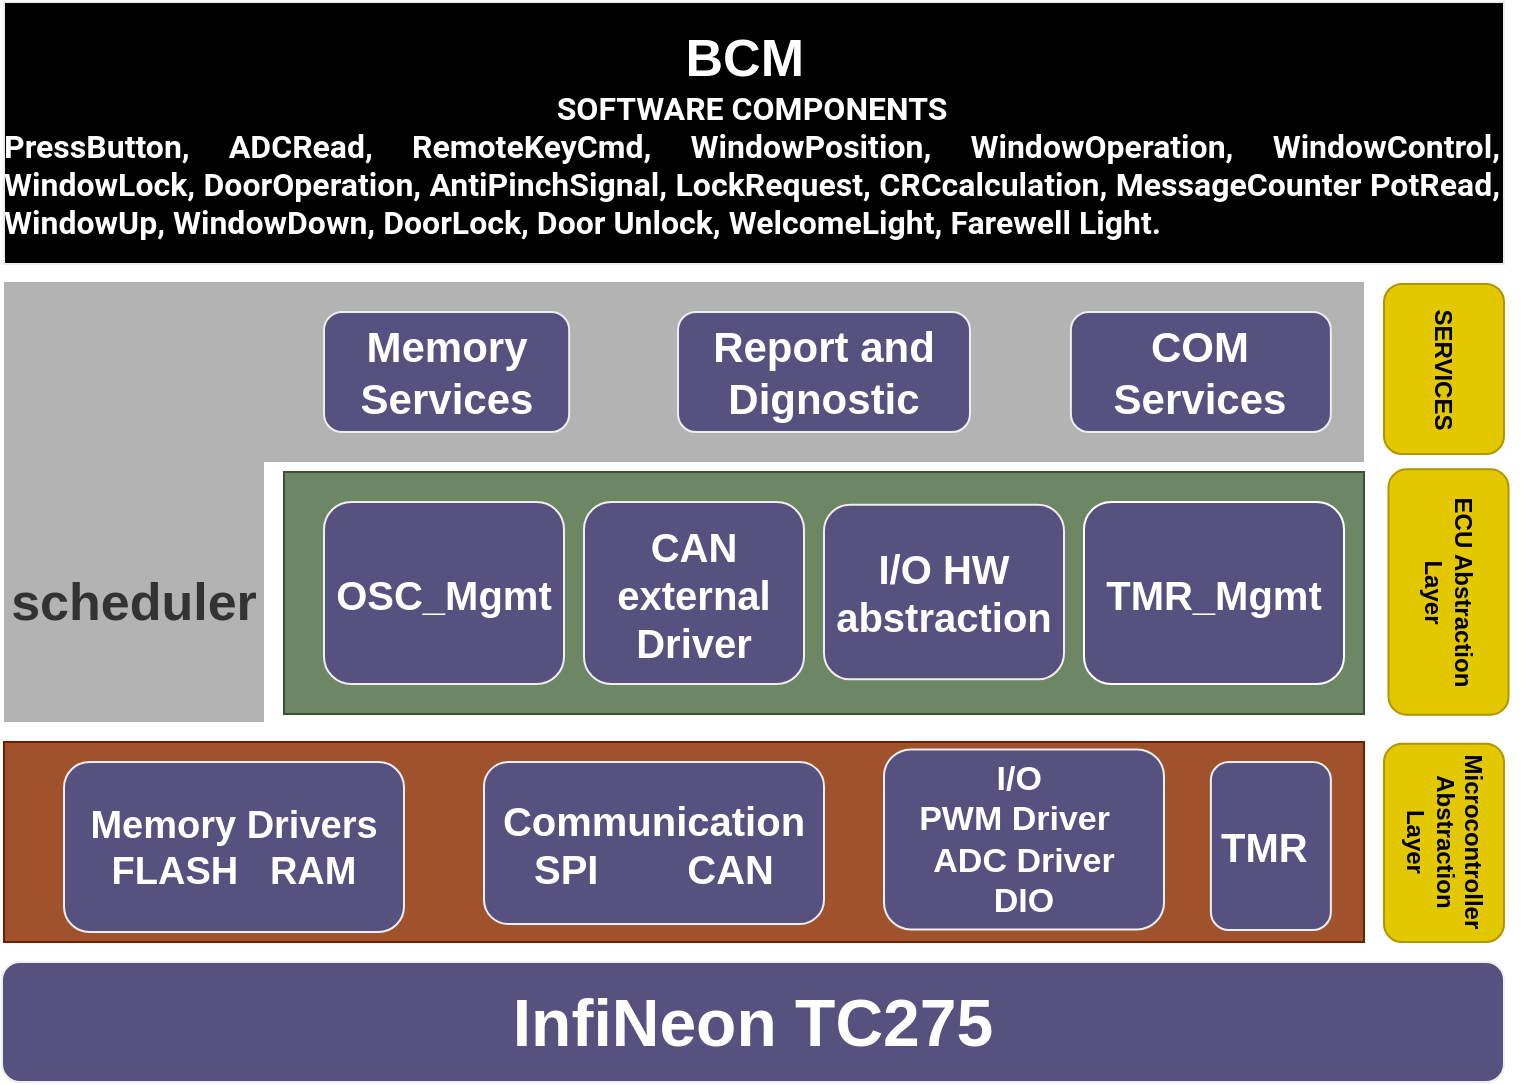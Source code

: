 <mxfile version="20.2.5" type="github" pages="2">
  <diagram id="0SxEWgDJXTkLoPQnoZ41" name="Página-1">
    <mxGraphModel dx="1117" dy="683" grid="1" gridSize="10" guides="1" tooltips="1" connect="1" arrows="1" fold="1" page="1" pageScale="1" pageWidth="1100" pageHeight="850" background="none" math="0" shadow="0">
      <root>
        <mxCell id="0" />
        <mxCell id="1" parent="0" />
        <mxCell id="ohxu8sP8Bl96CsR-l8yv-2" value="" style="group;fontStyle=1" parent="1" vertex="1" connectable="0">
          <mxGeometry x="170" y="270" width="763" height="400" as="geometry" />
        </mxCell>
        <mxCell id="y7Jgc8CN1VUmmyiaqalG-2" value="" style="rounded=0;whiteSpace=wrap;html=1;labelBackgroundColor=none;fontSize=42;fontColor=#FFFFFF;fillColor=#B3B3B3;strokeColor=none;" vertex="1" parent="ohxu8sP8Bl96CsR-l8yv-2">
          <mxGeometry width="680" height="90" as="geometry" />
        </mxCell>
        <mxCell id="y7Jgc8CN1VUmmyiaqalG-3" value="&lt;font size=&quot;1&quot; color=&quot;#333333&quot; style=&quot;&quot;&gt;&lt;b style=&quot;font-size: 26px;&quot;&gt;scheduler&lt;/b&gt;&lt;/font&gt;" style="rounded=0;whiteSpace=wrap;html=1;labelBackgroundColor=none;fontSize=42;fontColor=#FFFFFF;fillColor=#B3B3B3;strokeColor=none;" vertex="1" parent="ohxu8sP8Bl96CsR-l8yv-2">
          <mxGeometry y="90" width="130" height="130" as="geometry" />
        </mxCell>
        <mxCell id="E3UZA_A3aNp--UBdqJW4-23" value="Report and Dignostic" style="rounded=1;whiteSpace=wrap;html=1;fillColor=#56517E;strokeColor=#EEEEEE;fontColor=#FFFFFF;fontStyle=1;fontSize=21;" parent="ohxu8sP8Bl96CsR-l8yv-2" vertex="1">
          <mxGeometry x="337.01" y="15" width="145.98" height="60" as="geometry" />
        </mxCell>
        <mxCell id="E3UZA_A3aNp--UBdqJW4-22" value="Memory Services" style="rounded=1;whiteSpace=wrap;html=1;glass=0;fillColor=#56517E;strokeColor=#EEEEEE;fontColor=#FFFFFF;fontStyle=1;fontSize=21;" parent="ohxu8sP8Bl96CsR-l8yv-2" vertex="1">
          <mxGeometry x="160" y="15" width="122.6" height="60" as="geometry" />
        </mxCell>
        <mxCell id="WLYs_z4ydL6w-I-2daiW-27" value="" style="rounded=0;whiteSpace=wrap;html=1;fillColor=#6d8764;strokeColor=#3A5431;fontColor=#ffffff;fontStyle=1" parent="ohxu8sP8Bl96CsR-l8yv-2" vertex="1">
          <mxGeometry x="140" y="95" width="540" height="121" as="geometry" />
        </mxCell>
        <mxCell id="ohxu8sP8Bl96CsR-l8yv-5" value="&lt;b style=&quot;font-size: 20px;&quot;&gt;TMR_Mgmt&lt;/b&gt;" style="rounded=1;whiteSpace=wrap;html=1;labelBackgroundColor=none;fillColor=#56517E;strokeColor=#FFFFFF;fontColor=#ffffff;gradientColor=none;fontSize=20;" parent="ohxu8sP8Bl96CsR-l8yv-2" vertex="1">
          <mxGeometry x="540" y="110" width="130" height="91" as="geometry" />
        </mxCell>
        <mxCell id="WLYs_z4ydL6w-I-2daiW-42" value="CAN external Driver" style="rounded=1;whiteSpace=wrap;html=1;fillColor=#56517E;strokeColor=#EEEEEE;fontColor=#FFFFFF;fontStyle=1;fontSize=20;" parent="ohxu8sP8Bl96CsR-l8yv-2" vertex="1">
          <mxGeometry x="290" y="110" width="110" height="91" as="geometry" />
        </mxCell>
        <mxCell id="E3UZA_A3aNp--UBdqJW4-24" value="COM Services" style="rounded=1;whiteSpace=wrap;html=1;fillColor=#56517E;strokeColor=#EEEEEE;fontColor=#FFFFFF;fontStyle=1;fontSize=21;" parent="ohxu8sP8Bl96CsR-l8yv-2" vertex="1">
          <mxGeometry x="533.44" y="15" width="130" height="60" as="geometry" />
        </mxCell>
        <mxCell id="WLYs_z4ydL6w-I-2daiW-28" value="&lt;div style=&quot;text-align: start;&quot;&gt;&lt;br&gt;&lt;/div&gt;" style="rounded=0;whiteSpace=wrap;html=1;fillColor=#a0522d;strokeColor=#6D1F00;fontColor=#ffffff;fontStyle=1" parent="ohxu8sP8Bl96CsR-l8yv-2" vertex="1">
          <mxGeometry y="230" width="680" height="100" as="geometry" />
        </mxCell>
        <mxCell id="WLYs_z4ydL6w-I-2daiW-37" value="TMR&amp;nbsp;" style="rounded=1;whiteSpace=wrap;html=1;fillColor=#56517E;strokeColor=#EEEEEE;fontColor=#FFFFFF;fontStyle=1;fontSize=20;" parent="ohxu8sP8Bl96CsR-l8yv-2" vertex="1">
          <mxGeometry x="603.44" y="240" width="60" height="84" as="geometry" />
        </mxCell>
        <mxCell id="-VpKVAlxoK5pQndSyJa--5" value="I/O&amp;nbsp;&lt;br style=&quot;font-size: 17px;&quot;&gt;PWM Driver&amp;nbsp;&amp;nbsp;&lt;br style=&quot;font-size: 17px;&quot;&gt;ADC Driver&lt;br style=&quot;font-size: 17px;&quot;&gt;DIO" style="rounded=1;whiteSpace=wrap;html=1;fillColor=#56517E;strokeColor=#EEEEEE;fontColor=#FFFFFF;fontStyle=1;fontSize=17;" vertex="1" parent="ohxu8sP8Bl96CsR-l8yv-2">
          <mxGeometry x="440" y="233.69" width="140" height="90" as="geometry" />
        </mxCell>
        <mxCell id="-VpKVAlxoK5pQndSyJa--4" value="Communication&lt;br style=&quot;font-size: 20px;&quot;&gt;SPI&amp;nbsp; &amp;nbsp; &amp;nbsp; &amp;nbsp; CAN" style="rounded=1;whiteSpace=wrap;html=1;fillColor=#56517E;strokeColor=#EEEEEE;fontColor=#FFFFFF;fontStyle=1;fontSize=20;" vertex="1" parent="ohxu8sP8Bl96CsR-l8yv-2">
          <mxGeometry x="240" y="240" width="170" height="81" as="geometry" />
        </mxCell>
        <mxCell id="-VpKVAlxoK5pQndSyJa--3" value="Memory Drivers&lt;br style=&quot;font-size: 19px;&quot;&gt;FLASH&amp;nbsp; &amp;nbsp;RAM" style="rounded=1;whiteSpace=wrap;html=1;fillColor=#56517E;strokeColor=#EEEEEE;fontColor=#FFFFFF;fontStyle=1;fontSize=19;" vertex="1" parent="ohxu8sP8Bl96CsR-l8yv-2">
          <mxGeometry x="30" y="240" width="170" height="85" as="geometry" />
        </mxCell>
        <mxCell id="WLYs_z4ydL6w-I-2daiW-48" value="&lt;div style=&quot;text-align: start;&quot;&gt;&lt;font style=&quot;font-size: 33px;&quot; face=&quot;Arial, Helvetica, sans-serif&quot;&gt;InfiNeon TC275&lt;/font&gt;&lt;/div&gt;" style="rounded=1;whiteSpace=wrap;html=1;fillColor=#56517E;strokeColor=#EEEEEE;fontColor=#FFFFFF;fontStyle=1" parent="ohxu8sP8Bl96CsR-l8yv-2" vertex="1">
          <mxGeometry x="-1" y="340" width="751" height="60" as="geometry" />
        </mxCell>
        <mxCell id="WLYs_z4ydL6w-I-2daiW-39" value="I/O HW abstraction" style="rounded=1;whiteSpace=wrap;html=1;fillColor=#56517E;strokeColor=#EEEEEE;fontColor=#FFFFFF;fontStyle=1;fontSize=20;" parent="ohxu8sP8Bl96CsR-l8yv-2" vertex="1">
          <mxGeometry x="410" y="111.33" width="120" height="87.35" as="geometry" />
        </mxCell>
        <mxCell id="WLYs_z4ydL6w-I-2daiW-40" style="edgeStyle=orthogonalEdgeStyle;rounded=0;orthogonalLoop=1;jettySize=auto;html=1;exitX=0.5;exitY=1;exitDx=0;exitDy=0;labelBackgroundColor=#FAD9D5;strokeColor=#182E3E;fontStyle=1" parent="ohxu8sP8Bl96CsR-l8yv-2" source="WLYs_z4ydL6w-I-2daiW-39" target="WLYs_z4ydL6w-I-2daiW-39" edge="1">
          <mxGeometry relative="1" as="geometry" />
        </mxCell>
        <mxCell id="WLYs_z4ydL6w-I-2daiW-38" value="OSC_Mgmt" style="rounded=1;whiteSpace=wrap;html=1;fillColor=#56517E;strokeColor=#EEEEEE;fontColor=#FFFFFF;fontStyle=1;fontSize=20;" parent="ohxu8sP8Bl96CsR-l8yv-2" vertex="1">
          <mxGeometry x="160" y="110" width="120" height="91" as="geometry" />
        </mxCell>
        <mxCell id="E3UZA_A3aNp--UBdqJW4-1" value="&lt;div style=&quot;text-align: center;&quot;&gt;&lt;span style=&quot;font-size: 26px; background-color: initial;&quot;&gt;BCM&amp;nbsp;&lt;/span&gt;&lt;/div&gt;&lt;span style=&quot;font-family: Roboto, -apple-system, BlinkMacSystemFont, &amp;quot;Apple Color Emoji&amp;quot;, &amp;quot;Segoe UI&amp;quot;, Oxygen, Ubuntu, Cantarell, &amp;quot;Fira Sans&amp;quot;, &amp;quot;Droid Sans&amp;quot;, &amp;quot;Helvetica Neue&amp;quot;, sans-serif; font-size: 16px;&quot;&gt;&lt;div style=&quot;text-align: center;&quot;&gt;&lt;span style=&quot;background-color: initial;&quot;&gt;SOFTWARE COMPONENTS&lt;/span&gt;&lt;/div&gt;&lt;/span&gt;&lt;span style=&quot;font-family: Roboto, -apple-system, BlinkMacSystemFont, &amp;quot;Apple Color Emoji&amp;quot;, &amp;quot;Segoe UI&amp;quot;, Oxygen, Ubuntu, Cantarell, &amp;quot;Fira Sans&amp;quot;, &amp;quot;Droid Sans&amp;quot;, &amp;quot;Helvetica Neue&amp;quot;, sans-serif; font-size: 16px;&quot;&gt;&lt;div style=&quot;text-align: justify;&quot;&gt;&lt;span style=&quot;background-color: initial;&quot;&gt;PressButton, ADCRead, RemoteKeyCmd, WindowPosition, WindowOperation, WindowControl, WindowLock, DoorOperation, AntiPinchSignal, LockRequest, CRCcalculation, MessageCounter PotRead, WindowUp, WindowDown, DoorLock, Door Unlock, WelcomeLight, Farewell Light.&lt;/span&gt;&lt;/div&gt;&lt;/span&gt;" style="rounded=0;whiteSpace=wrap;html=1;fillColor=#000000;strokeColor=#EEEEEE;fontColor=#FFFFFF;fontStyle=1;align=right;" parent="1" vertex="1">
          <mxGeometry x="170" y="130" width="750" height="131" as="geometry" />
        </mxCell>
        <mxCell id="5Y2THX8Q8HSWR9ZChi4j-1" value="SERVICES" style="rounded=1;whiteSpace=wrap;html=1;rotation=90;fillColor=#e3c800;strokeColor=#B09500;fontColor=#000000;fontStyle=1" parent="1" vertex="1">
          <mxGeometry x="847.5" y="283.5" width="85" height="60" as="geometry" />
        </mxCell>
        <mxCell id="WLYs_z4ydL6w-I-2daiW-44" value="ECU Abstraction&lt;br&gt;Layer" style="rounded=1;whiteSpace=wrap;html=1;rotation=90;fillColor=#e3c800;strokeColor=#B09500;fontColor=#000000;fontStyle=1" parent="1" vertex="1">
          <mxGeometry x="830.94" y="395" width="122.65" height="60" as="geometry" />
        </mxCell>
        <mxCell id="WLYs_z4ydL6w-I-2daiW-45" value="Microcontroller Abstraction Layer" style="rounded=1;whiteSpace=wrap;html=1;rotation=90;fillColor=#e3c800;strokeColor=#B09500;fontColor=#000000;fontStyle=1" parent="1" vertex="1">
          <mxGeometry x="840.47" y="520.46" width="99.06" height="60" as="geometry" />
        </mxCell>
      </root>
    </mxGraphModel>
  </diagram>
  <diagram id="zN3AyqDoziPQk-1GQuDL" name="Página-2">
    <mxGraphModel dx="782" dy="478" grid="1" gridSize="10" guides="1" tooltips="1" connect="1" arrows="1" fold="1" page="1" pageScale="1" pageWidth="1100" pageHeight="850" math="0" shadow="0">
      <root>
        <mxCell id="0" />
        <mxCell id="1" parent="0" />
        <mxCell id="WIb1HFvYGEBfSn61_mD_-1" value="&lt;b style=&quot;font-size: 26px;&quot;&gt;DCU&lt;/b&gt;" style="rounded=0;whiteSpace=wrap;html=1;fontSize=26;strokeWidth=4;strokeColor=#990000;" parent="1" vertex="1">
          <mxGeometry x="40" y="30" width="1040" height="30" as="geometry" />
        </mxCell>
        <mxCell id="WIb1HFvYGEBfSn61_mD_-2" value="RTE" style="rounded=0;whiteSpace=wrap;html=1;fillColor=#CCCC00;strokeColor=#A50040;fontColor=#ffffff;fontSize=26;" parent="1" vertex="1">
          <mxGeometry x="40" y="80" width="1040" height="60" as="geometry" />
        </mxCell>
        <mxCell id="WIb1HFvYGEBfSn61_mD_-3" value="" style="rounded=0;whiteSpace=wrap;html=1;fillColor=#FF6666;strokeColor=#10739e;" parent="1" vertex="1">
          <mxGeometry x="40" y="160" width="970" height="140" as="geometry" />
        </mxCell>
        <mxCell id="WIb1HFvYGEBfSn61_mD_-18" value="Window Control" style="rounded=1;whiteSpace=wrap;html=1;glass=0;fillColor=#9933FF;strokeColor=#b85450;" parent="1" vertex="1">
          <mxGeometry x="252" y="200" width="120" height="60" as="geometry" />
        </mxCell>
        <mxCell id="WIb1HFvYGEBfSn61_mD_-19" value="Lock Control" style="rounded=1;whiteSpace=wrap;html=1;fillColor=#333333;strokeColor=#6D1F00;fontColor=#ffffff;fontSize=15;" parent="1" vertex="1">
          <mxGeometry x="559" y="200" width="120" height="60" as="geometry" />
        </mxCell>
        <mxCell id="WIb1HFvYGEBfSn61_mD_-20" value="AntiPinch Control" style="rounded=1;whiteSpace=wrap;html=1;fillColor=#333333;strokeColor=#6D1F00;fontColor=#ffffff;fontSize=15;" parent="1" vertex="1">
          <mxGeometry x="861" y="200" width="120" height="60" as="geometry" />
        </mxCell>
        <mxCell id="WIb1HFvYGEBfSn61_mD_-21" value="SERVICES" style="rounded=1;whiteSpace=wrap;html=1;rotation=90;fillColor=#d80073;strokeColor=#A50040;fontColor=#ffffff;fontStyle=1;labelBorderColor=none;labelBackgroundColor=none;fontSize=14;" parent="1" vertex="1">
          <mxGeometry x="990" y="195" width="120" height="60" as="geometry" />
        </mxCell>
        <mxCell id="i04iYNlgFMU4ENJIWA27-1" value="&lt;font color=&quot;#ffffff&quot; style=&quot;font-size: 21px;&quot;&gt;SCHEDULER&lt;/font&gt;" style="rounded=0;whiteSpace=wrap;html=1;fillColor=#FF6666;strokeColor=#10739e;fontStyle=1" parent="1" vertex="1">
          <mxGeometry x="40" y="300" width="180" height="170" as="geometry" />
        </mxCell>
        <mxCell id="i04iYNlgFMU4ENJIWA27-2" value="" style="rounded=0;whiteSpace=wrap;html=1;fillColor=#6d8764;strokeColor=#3A5431;fontColor=#ffffff;fontStyle=1" parent="1" vertex="1">
          <mxGeometry x="227" y="309" width="784" height="161" as="geometry" />
        </mxCell>
        <mxCell id="i04iYNlgFMU4ENJIWA27-3" value="&lt;div style=&quot;text-align: start;&quot;&gt;&lt;br&gt;&lt;/div&gt;" style="rounded=0;whiteSpace=wrap;html=1;fillColor=#a0522d;strokeColor=#6D1F00;fontColor=#ffffff;fontStyle=1" parent="1" vertex="1">
          <mxGeometry x="40" y="480" width="971" height="170" as="geometry" />
        </mxCell>
        <mxCell id="i04iYNlgFMU4ENJIWA27-4" style="edgeStyle=orthogonalEdgeStyle;rounded=0;orthogonalLoop=1;jettySize=auto;html=1;entryX=0.5;entryY=1;entryDx=0;entryDy=0;labelBackgroundColor=#FAD9D5;strokeColor=#182E3E;fontStyle=1" parent="1" source="i04iYNlgFMU4ENJIWA27-6" target="i04iYNlgFMU4ENJIWA27-18" edge="1">
          <mxGeometry relative="1" as="geometry" />
        </mxCell>
        <mxCell id="i04iYNlgFMU4ENJIWA27-5" style="edgeStyle=orthogonalEdgeStyle;rounded=0;orthogonalLoop=1;jettySize=auto;html=1;labelBackgroundColor=#FAD9D5;strokeColor=#182E3E;fontStyle=1" parent="1" source="i04iYNlgFMU4ENJIWA27-6" target="i04iYNlgFMU4ENJIWA27-13" edge="1">
          <mxGeometry relative="1" as="geometry">
            <Array as="points">
              <mxPoint x="296" y="500" />
              <mxPoint x="471" y="500" />
            </Array>
          </mxGeometry>
        </mxCell>
        <mxCell id="i04iYNlgFMU4ENJIWA27-6" value="&amp;nbsp;WDT&amp;nbsp; &amp;nbsp;CLK" style="rounded=1;whiteSpace=wrap;html=1;fillColor=#FFDFA8;strokeColor=#d79b00;fontStyle=1;fontSize=15;" parent="1" vertex="1">
          <mxGeometry x="241" y="551" width="110" height="69" as="geometry" />
        </mxCell>
        <mxCell id="i04iYNlgFMU4ENJIWA27-7" style="edgeStyle=orthogonalEdgeStyle;rounded=0;orthogonalLoop=1;jettySize=auto;html=1;labelBackgroundColor=#FAD9D5;strokeColor=#182E3E;fontStyle=1" parent="1" source="i04iYNlgFMU4ENJIWA27-8" target="i04iYNlgFMU4ENJIWA27-14" edge="1">
          <mxGeometry relative="1" as="geometry" />
        </mxCell>
        <mxCell id="i04iYNlgFMU4ENJIWA27-8" value="I/O&amp;nbsp;&lt;br style=&quot;font-size: 15px;&quot;&gt;PWM Driver&amp;nbsp;&amp;nbsp;&lt;br style=&quot;font-size: 15px;&quot;&gt;ADC Driver&lt;br style=&quot;font-size: 15px;&quot;&gt;DIO" style="rounded=1;whiteSpace=wrap;html=1;fillColor=#FFDFA8;strokeColor=#d79b00;fontStyle=1;fontSize=15;" parent="1" vertex="1">
          <mxGeometry x="691" y="550" width="160" height="70" as="geometry" />
        </mxCell>
        <mxCell id="i04iYNlgFMU4ENJIWA27-9" style="edgeStyle=orthogonalEdgeStyle;rounded=0;orthogonalLoop=1;jettySize=auto;html=1;labelBackgroundColor=#FAD9D5;strokeColor=#182E3E;fontStyle=1" parent="1" source="i04iYNlgFMU4ENJIWA27-10" target="i04iYNlgFMU4ENJIWA27-17" edge="1">
          <mxGeometry relative="1" as="geometry">
            <Array as="points">
              <mxPoint x="451" y="520" />
              <mxPoint x="611" y="520" />
            </Array>
          </mxGeometry>
        </mxCell>
        <mxCell id="i04iYNlgFMU4ENJIWA27-10" value="Memory Drivers&lt;br style=&quot;font-size: 15px;&quot;&gt;FLASH&amp;nbsp; &amp;nbsp;RAM" style="rounded=1;whiteSpace=wrap;html=1;fillColor=#FFDFA8;strokeColor=#d79b00;fontStyle=1;fontSize=15;" parent="1" vertex="1">
          <mxGeometry x="391" y="553" width="120" height="70" as="geometry" />
        </mxCell>
        <mxCell id="i04iYNlgFMU4ENJIWA27-11" style="edgeStyle=orthogonalEdgeStyle;rounded=0;orthogonalLoop=1;jettySize=auto;html=1;labelBackgroundColor=#FAD9D5;strokeColor=#182E3E;fontStyle=1" parent="1" source="i04iYNlgFMU4ENJIWA27-12" target="i04iYNlgFMU4ENJIWA27-16" edge="1">
          <mxGeometry relative="1" as="geometry" />
        </mxCell>
        <mxCell id="i04iYNlgFMU4ENJIWA27-12" value="TMR&amp;nbsp;" style="rounded=1;whiteSpace=wrap;html=1;fillColor=#FFDFA8;strokeColor=#d79b00;fontStyle=1;fontSize=15;" parent="1" vertex="1">
          <mxGeometry x="861" y="550" width="120" height="71" as="geometry" />
        </mxCell>
        <mxCell id="i04iYNlgFMU4ENJIWA27-13" value="OSC_Mgmt" style="rounded=1;whiteSpace=wrap;html=1;fillColor=#56517E;strokeColor=#EEEEEE;fontColor=#FFFFFF;fontStyle=1;fontSize=15;" parent="1" vertex="1">
          <mxGeometry x="411" y="351.59" width="120" height="61" as="geometry" />
        </mxCell>
        <mxCell id="i04iYNlgFMU4ENJIWA27-14" value="I/O HW abstraction" style="rounded=1;whiteSpace=wrap;html=1;fillColor=#56517E;strokeColor=#EEEEEE;fontColor=#FFFFFF;fontStyle=1;fontSize=15;" parent="1" vertex="1">
          <mxGeometry x="711" y="350.0" width="120" height="60" as="geometry" />
        </mxCell>
        <mxCell id="i04iYNlgFMU4ENJIWA27-15" style="edgeStyle=orthogonalEdgeStyle;rounded=0;orthogonalLoop=1;jettySize=auto;html=1;exitX=0.5;exitY=1;exitDx=0;exitDy=0;labelBackgroundColor=#FAD9D5;strokeColor=#182E3E;fontStyle=1" parent="1" source="i04iYNlgFMU4ENJIWA27-14" target="i04iYNlgFMU4ENJIWA27-14" edge="1">
          <mxGeometry relative="1" as="geometry" />
        </mxCell>
        <mxCell id="i04iYNlgFMU4ENJIWA27-16" value="TMR_Mgmt" style="rounded=1;whiteSpace=wrap;html=1;fillColor=#56517E;strokeColor=#EEEEEE;fontColor=#FFFFFF;fontStyle=1;fontSize=15;" parent="1" vertex="1">
          <mxGeometry x="861" y="350.0" width="120" height="60" as="geometry" />
        </mxCell>
        <mxCell id="i04iYNlgFMU4ENJIWA27-17" value="CAN external Driver" style="rounded=1;whiteSpace=wrap;html=1;fillColor=#56517E;strokeColor=#EEEEEE;fontColor=#FFFFFF;fontStyle=1;fontSize=15;" parent="1" vertex="1">
          <mxGeometry x="551" y="351.59" width="120" height="60" as="geometry" />
        </mxCell>
        <mxCell id="i04iYNlgFMU4ENJIWA27-18" value="WDT_Driver" style="rounded=1;whiteSpace=wrap;html=1;fillColor=#56517E;strokeColor=#EEEEEE;fontColor=#FFFFFF;fontStyle=1;fontSize=15;" parent="1" vertex="1">
          <mxGeometry x="252" y="350.0" width="120" height="60" as="geometry" />
        </mxCell>
        <mxCell id="i04iYNlgFMU4ENJIWA27-19" value="ECU Abstraction&lt;br style=&quot;font-size: 14px;&quot;&gt;Layer" style="rounded=1;whiteSpace=wrap;html=1;rotation=90;fillColor=#d80073;strokeColor=#A50040;fontStyle=1;fontColor=#ffffff;labelBorderColor=none;labelBackgroundColor=none;fontSize=14;" parent="1" vertex="1">
          <mxGeometry x="975.69" y="353.94" width="150.63" height="60" as="geometry" />
        </mxCell>
        <mxCell id="i04iYNlgFMU4ENJIWA27-20" value="Microcontroller Abstraction Layer" style="rounded=1;whiteSpace=wrap;html=1;rotation=90;fillColor=#d80073;strokeColor=#A50040;fontStyle=1;fontColor=#ffffff;labelBorderColor=none;labelBackgroundColor=none;fontSize=14;" parent="1" vertex="1">
          <mxGeometry x="969.75" y="539.25" width="167.5" height="60" as="geometry" />
        </mxCell>
        <mxCell id="i04iYNlgFMU4ENJIWA27-21" style="edgeStyle=orthogonalEdgeStyle;rounded=0;orthogonalLoop=1;jettySize=auto;html=1;entryX=0.5;entryY=1;entryDx=0;entryDy=0;labelBackgroundColor=#FAD9D5;strokeColor=#182E3E;fontStyle=1" parent="1" source="i04iYNlgFMU4ENJIWA27-22" target="i04iYNlgFMU4ENJIWA27-17" edge="1">
          <mxGeometry relative="1" as="geometry" />
        </mxCell>
        <mxCell id="i04iYNlgFMU4ENJIWA27-22" value="Communication&lt;br style=&quot;font-size: 15px;&quot;&gt;SPI&amp;nbsp; &amp;nbsp; &amp;nbsp; &amp;nbsp; CAN" style="rounded=1;whiteSpace=wrap;html=1;fillColor=#FFDFA8;strokeColor=#d79b00;fontStyle=1;fontSize=15;" parent="1" vertex="1">
          <mxGeometry x="551" y="553" width="120" height="68" as="geometry" />
        </mxCell>
        <mxCell id="i04iYNlgFMU4ENJIWA27-23" value="&lt;div style=&quot;text-align: start;&quot;&gt;&lt;font size=&quot;2&quot; face=&quot;Arial, Helvetica, sans-serif&quot; color=&quot;#222222&quot;&gt;&lt;span style=&quot;background-color: rgb(255, 255, 255);&quot;&gt;InfiNeon TC275&lt;/span&gt;&lt;/font&gt;&lt;/div&gt;" style="rounded=1;whiteSpace=wrap;html=1;fillColor=#56517E;strokeColor=#EEEEEE;fontColor=#FFFFFF;fontStyle=1" parent="1" vertex="1">
          <mxGeometry x="40" y="660" width="1044" height="60" as="geometry" />
        </mxCell>
        <mxCell id="i04iYNlgFMU4ENJIWA27-24" value="Window Control" style="rounded=1;whiteSpace=wrap;html=1;glass=0;fillColor=#333333;strokeColor=#6D1F00;fontColor=#ffffff;fontSize=15;" parent="1" vertex="1">
          <mxGeometry x="252" y="200" width="120" height="60" as="geometry" />
        </mxCell>
      </root>
    </mxGraphModel>
  </diagram>
</mxfile>
